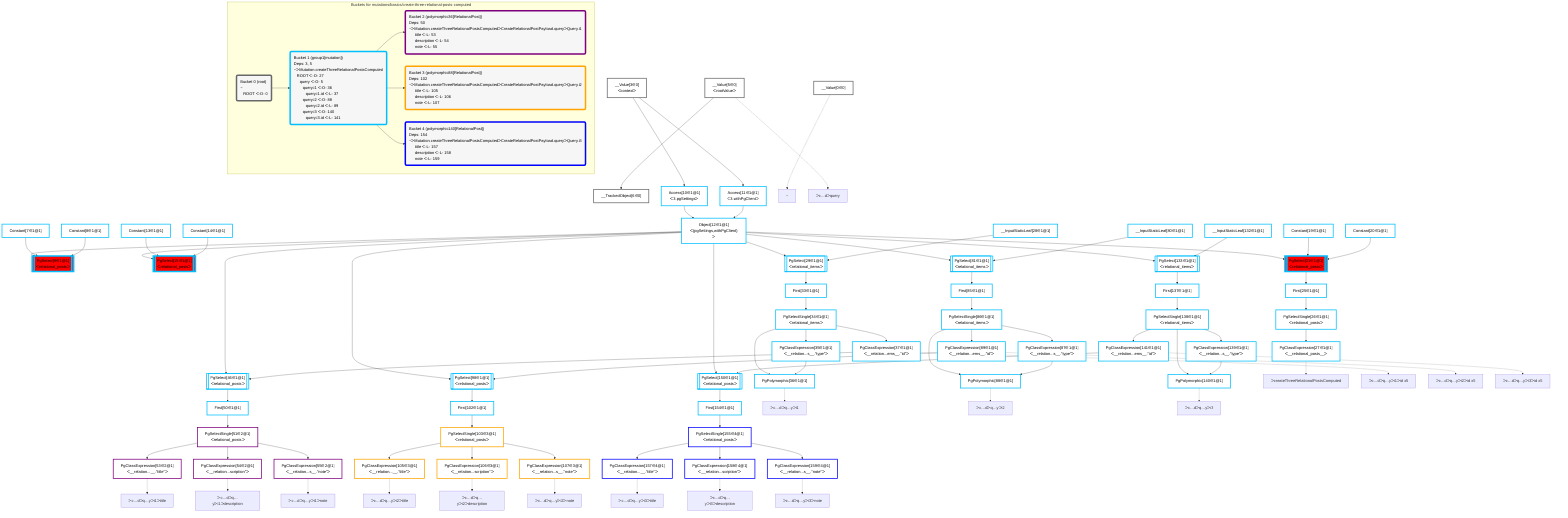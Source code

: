 graph TD
    classDef path fill:#eee,stroke:#000,color:#000
    classDef plan fill:#fff,stroke-width:3px,color:#000
    classDef itemplan fill:#fff,stroke-width:6px,color:#000
    classDef sideeffectplan fill:#f00,stroke-width:6px,color:#000
    classDef bucket fill:#f6f6f6,color:#000,stroke-width:6px,text-align:left


    %% define plans
    __Value0["__Value[0∈0]"]:::plan
    __Value3["__Value[3∈0]<br />ᐸcontextᐳ"]:::plan
    __Value5["__Value[5∈0]<br />ᐸrootValueᐳ"]:::plan
    __TrackedObject6["__TrackedObject[6∈0]"]:::plan
    Constant7["Constant[7∈1@1]"]:::plan
    Constant8["Constant[8∈1@1]"]:::plan
    Access10["Access[10∈1@1]<br />ᐸ3.pgSettingsᐳ"]:::plan
    Access11["Access[11∈1@1]<br />ᐸ3.withPgClientᐳ"]:::plan
    Object12["Object[12∈1@1]<br />ᐸ{pgSettings,withPgClient}ᐳ"]:::plan
    PgSelect9[["PgSelect[9∈1@1]<br />ᐸrelational_postsᐳ"]]:::sideeffectplan
    Constant13["Constant[13∈1@1]"]:::plan
    Constant14["Constant[14∈1@1]"]:::plan
    PgSelect15[["PgSelect[15∈1@1]<br />ᐸrelational_postsᐳ"]]:::sideeffectplan
    Constant19["Constant[19∈1@1]"]:::plan
    Constant20["Constant[20∈1@1]"]:::plan
    PgSelect21[["PgSelect[21∈1@1]<br />ᐸrelational_postsᐳ"]]:::sideeffectplan
    First25["First[25∈1@1]"]:::plan
    PgSelectSingle26["PgSelectSingle[26∈1@1]<br />ᐸrelational_postsᐳ"]:::plan
    PgClassExpression27["PgClassExpression[27∈1@1]<br />ᐸ__relational_posts__ᐳ"]:::plan
    __InputStaticLeaf28["__InputStaticLeaf[28∈1@1]"]:::plan
    PgSelect29[["PgSelect[29∈1@1]<br />ᐸrelational_itemsᐳ"]]:::plan
    First33["First[33∈1@1]"]:::plan
    PgSelectSingle34["PgSelectSingle[34∈1@1]<br />ᐸrelational_itemsᐳ"]:::plan
    PgClassExpression35["PgClassExpression[35∈1@1]<br />ᐸ__relation...s__.”type”ᐳ"]:::plan
    PgPolymorphic36["PgPolymorphic[36∈1@1]"]:::plan
    PgClassExpression37["PgClassExpression[37∈1@1]<br />ᐸ__relation...ems__.”id”ᐳ"]:::plan
    PgSelect46[["PgSelect[46∈1@1]<br />ᐸrelational_postsᐳ"]]:::plan
    First50["First[50∈1@1]"]:::plan
    PgSelectSingle51["PgSelectSingle[51∈2@1]<br />ᐸrelational_postsᐳ"]:::plan
    PgClassExpression53["PgClassExpression[53∈2@1]<br />ᐸ__relation...__.”title”ᐳ"]:::plan
    PgClassExpression54["PgClassExpression[54∈2@1]<br />ᐸ__relation...scription”ᐳ"]:::plan
    PgClassExpression55["PgClassExpression[55∈2@1]<br />ᐸ__relation...s__.”note”ᐳ"]:::plan
    __InputStaticLeaf80["__InputStaticLeaf[80∈1@1]"]:::plan
    PgSelect81[["PgSelect[81∈1@1]<br />ᐸrelational_itemsᐳ"]]:::plan
    First85["First[85∈1@1]"]:::plan
    PgSelectSingle86["PgSelectSingle[86∈1@1]<br />ᐸrelational_itemsᐳ"]:::plan
    PgClassExpression87["PgClassExpression[87∈1@1]<br />ᐸ__relation...s__.”type”ᐳ"]:::plan
    PgPolymorphic88["PgPolymorphic[88∈1@1]"]:::plan
    PgClassExpression89["PgClassExpression[89∈1@1]<br />ᐸ__relation...ems__.”id”ᐳ"]:::plan
    PgSelect98[["PgSelect[98∈1@1]<br />ᐸrelational_postsᐳ"]]:::plan
    First102["First[102∈1@1]"]:::plan
    PgSelectSingle103["PgSelectSingle[103∈3@1]<br />ᐸrelational_postsᐳ"]:::plan
    PgClassExpression105["PgClassExpression[105∈3@1]<br />ᐸ__relation...__.”title”ᐳ"]:::plan
    PgClassExpression106["PgClassExpression[106∈3@1]<br />ᐸ__relation...scription”ᐳ"]:::plan
    PgClassExpression107["PgClassExpression[107∈3@1]<br />ᐸ__relation...s__.”note”ᐳ"]:::plan
    __InputStaticLeaf132["__InputStaticLeaf[132∈1@1]"]:::plan
    PgSelect133[["PgSelect[133∈1@1]<br />ᐸrelational_itemsᐳ"]]:::plan
    First137["First[137∈1@1]"]:::plan
    PgSelectSingle138["PgSelectSingle[138∈1@1]<br />ᐸrelational_itemsᐳ"]:::plan
    PgClassExpression139["PgClassExpression[139∈1@1]<br />ᐸ__relation...s__.”type”ᐳ"]:::plan
    PgPolymorphic140["PgPolymorphic[140∈1@1]"]:::plan
    PgClassExpression141["PgClassExpression[141∈1@1]<br />ᐸ__relation...ems__.”id”ᐳ"]:::plan
    PgSelect150[["PgSelect[150∈1@1]<br />ᐸrelational_postsᐳ"]]:::plan
    First154["First[154∈1@1]"]:::plan
    PgSelectSingle155["PgSelectSingle[155∈4@1]<br />ᐸrelational_postsᐳ"]:::plan
    PgClassExpression157["PgClassExpression[157∈4@1]<br />ᐸ__relation...__.”title”ᐳ"]:::plan
    PgClassExpression158["PgClassExpression[158∈4@1]<br />ᐸ__relation...scription”ᐳ"]:::plan
    PgClassExpression159["PgClassExpression[159∈4@1]<br />ᐸ__relation...s__.”note”ᐳ"]:::plan

    %% plan dependencies
    __Value5 --> __TrackedObject6
    __Value3 --> Access10
    __Value3 --> Access11
    Access10 & Access11 --> Object12
    Object12 & Constant7 & Constant8 --> PgSelect9
    Object12 & Constant13 & Constant14 --> PgSelect15
    Object12 & Constant19 & Constant20 --> PgSelect21
    PgSelect21 --> First25
    First25 --> PgSelectSingle26
    PgSelectSingle26 --> PgClassExpression27
    Object12 & __InputStaticLeaf28 --> PgSelect29
    PgSelect29 --> First33
    First33 --> PgSelectSingle34
    PgSelectSingle34 --> PgClassExpression35
    PgSelectSingle34 & PgClassExpression35 --> PgPolymorphic36
    PgSelectSingle34 --> PgClassExpression37
    Object12 & PgClassExpression37 --> PgSelect46
    PgSelect46 --> First50
    First50 --> PgSelectSingle51
    PgSelectSingle51 --> PgClassExpression53
    PgSelectSingle51 --> PgClassExpression54
    PgSelectSingle51 --> PgClassExpression55
    Object12 & __InputStaticLeaf80 --> PgSelect81
    PgSelect81 --> First85
    First85 --> PgSelectSingle86
    PgSelectSingle86 --> PgClassExpression87
    PgSelectSingle86 & PgClassExpression87 --> PgPolymorphic88
    PgSelectSingle86 --> PgClassExpression89
    Object12 & PgClassExpression89 --> PgSelect98
    PgSelect98 --> First102
    First102 --> PgSelectSingle103
    PgSelectSingle103 --> PgClassExpression105
    PgSelectSingle103 --> PgClassExpression106
    PgSelectSingle103 --> PgClassExpression107
    Object12 & __InputStaticLeaf132 --> PgSelect133
    PgSelect133 --> First137
    First137 --> PgSelectSingle138
    PgSelectSingle138 --> PgClassExpression139
    PgSelectSingle138 & PgClassExpression139 --> PgPolymorphic140
    PgSelectSingle138 --> PgClassExpression141
    Object12 & PgClassExpression141 --> PgSelect150
    PgSelect150 --> First154
    First154 --> PgSelectSingle155
    PgSelectSingle155 --> PgClassExpression157
    PgSelectSingle155 --> PgClassExpression158
    PgSelectSingle155 --> PgClassExpression159

    %% plan-to-path relationships
    P0["~"]
    __Value0 -.-> P0
    P5["ᐳc…dᐳquery"]
    __Value5 -.-> P5
    P27["ᐳcreateThreeRelationalPostsComputed"]
    PgClassExpression27 -.-> P27
    P36["ᐳc…dᐳq…yᐳi1"]
    PgPolymorphic36 -.-> P36
    P37["ᐳc…dᐳq…yᐳi1ᐳid x5"]
    PgClassExpression37 -.-> P37
    P53["ᐳc…dᐳq…yᐳi1ᐳtitle"]
    PgClassExpression53 -.-> P53
    P54["ᐳc…dᐳq…yᐳi1ᐳdescription"]
    PgClassExpression54 -.-> P54
    P55["ᐳc…dᐳq…yᐳi1ᐳnote"]
    PgClassExpression55 -.-> P55
    P88["ᐳc…dᐳq…yᐳi2"]
    PgPolymorphic88 -.-> P88
    P89["ᐳc…dᐳq…yᐳi2ᐳid x5"]
    PgClassExpression89 -.-> P89
    P105["ᐳc…dᐳq…yᐳi2ᐳtitle"]
    PgClassExpression105 -.-> P105
    P106["ᐳc…dᐳq…yᐳi2ᐳdescription"]
    PgClassExpression106 -.-> P106
    P107["ᐳc…dᐳq…yᐳi2ᐳnote"]
    PgClassExpression107 -.-> P107
    P140["ᐳc…dᐳq…yᐳi3"]
    PgPolymorphic140 -.-> P140
    P141["ᐳc…dᐳq…yᐳi3ᐳid x5"]
    PgClassExpression141 -.-> P141
    P157["ᐳc…dᐳq…yᐳi3ᐳtitle"]
    PgClassExpression157 -.-> P157
    P158["ᐳc…dᐳq…yᐳi3ᐳdescription"]
    PgClassExpression158 -.-> P158
    P159["ᐳc…dᐳq…yᐳi3ᐳnote"]
    PgClassExpression159 -.-> P159

    subgraph "Buckets for mutations/basics/create-three-relational-posts-computed"
    Bucket0("Bucket 0 (root)<br />~<br />⠀ROOT ᐸ-O- 0"):::bucket
    classDef bucket0 stroke:#696969
    class Bucket0,__Value0,__Value3,__Value5,__TrackedObject6 bucket0
    Bucket1("Bucket 1 (group1[mutation])<br />Deps: 3, 5<br />~ᐳMutation.createThreeRelationalPostsComputed<br />⠀ROOT ᐸ-O- 27<br />⠀⠀query ᐸ-O- 5<br />⠀⠀⠀query.i1 ᐸ-O- 36<br />⠀⠀⠀⠀query.i1.id ᐸ-L- 37<br />⠀⠀⠀query.i2 ᐸ-O- 88<br />⠀⠀⠀⠀query.i2.id ᐸ-L- 89<br />⠀⠀⠀query.i3 ᐸ-O- 140<br />⠀⠀⠀⠀query.i3.id ᐸ-L- 141"):::bucket
    classDef bucket1 stroke:#00bfff
    class Bucket1,Constant7,Constant8,PgSelect9,Access10,Access11,Object12,Constant13,Constant14,PgSelect15,Constant19,Constant20,PgSelect21,First25,PgSelectSingle26,PgClassExpression27,__InputStaticLeaf28,PgSelect29,First33,PgSelectSingle34,PgClassExpression35,PgPolymorphic36,PgClassExpression37,PgSelect46,First50,__InputStaticLeaf80,PgSelect81,First85,PgSelectSingle86,PgClassExpression87,PgPolymorphic88,PgClassExpression89,PgSelect98,First102,__InputStaticLeaf132,PgSelect133,First137,PgSelectSingle138,PgClassExpression139,PgPolymorphic140,PgClassExpression141,PgSelect150,First154 bucket1
    Bucket2("Bucket 2 (polymorphic36[RelationalPost])<br />Deps: 50<br />~ᐳMutation.createThreeRelationalPostsComputedᐳCreateRelationalPostPayload.queryᐳQuery.i1<br />⠀⠀title ᐸ-L- 53<br />⠀⠀description ᐸ-L- 54<br />⠀⠀note ᐸ-L- 55"):::bucket
    classDef bucket2 stroke:#7f007f
    class Bucket2,PgSelectSingle51,PgClassExpression53,PgClassExpression54,PgClassExpression55 bucket2
    Bucket3("Bucket 3 (polymorphic88[RelationalPost])<br />Deps: 102<br />~ᐳMutation.createThreeRelationalPostsComputedᐳCreateRelationalPostPayload.queryᐳQuery.i2<br />⠀⠀title ᐸ-L- 105<br />⠀⠀description ᐸ-L- 106<br />⠀⠀note ᐸ-L- 107"):::bucket
    classDef bucket3 stroke:#ffa500
    class Bucket3,PgSelectSingle103,PgClassExpression105,PgClassExpression106,PgClassExpression107 bucket3
    Bucket4("Bucket 4 (polymorphic140[RelationalPost])<br />Deps: 154<br />~ᐳMutation.createThreeRelationalPostsComputedᐳCreateRelationalPostPayload.queryᐳQuery.i3<br />⠀⠀title ᐸ-L- 157<br />⠀⠀description ᐸ-L- 158<br />⠀⠀note ᐸ-L- 159"):::bucket
    classDef bucket4 stroke:#0000ff
    class Bucket4,PgSelectSingle155,PgClassExpression157,PgClassExpression158,PgClassExpression159 bucket4
    Bucket0 --> Bucket1
    Bucket1 --> Bucket2 & Bucket3 & Bucket4
    end
